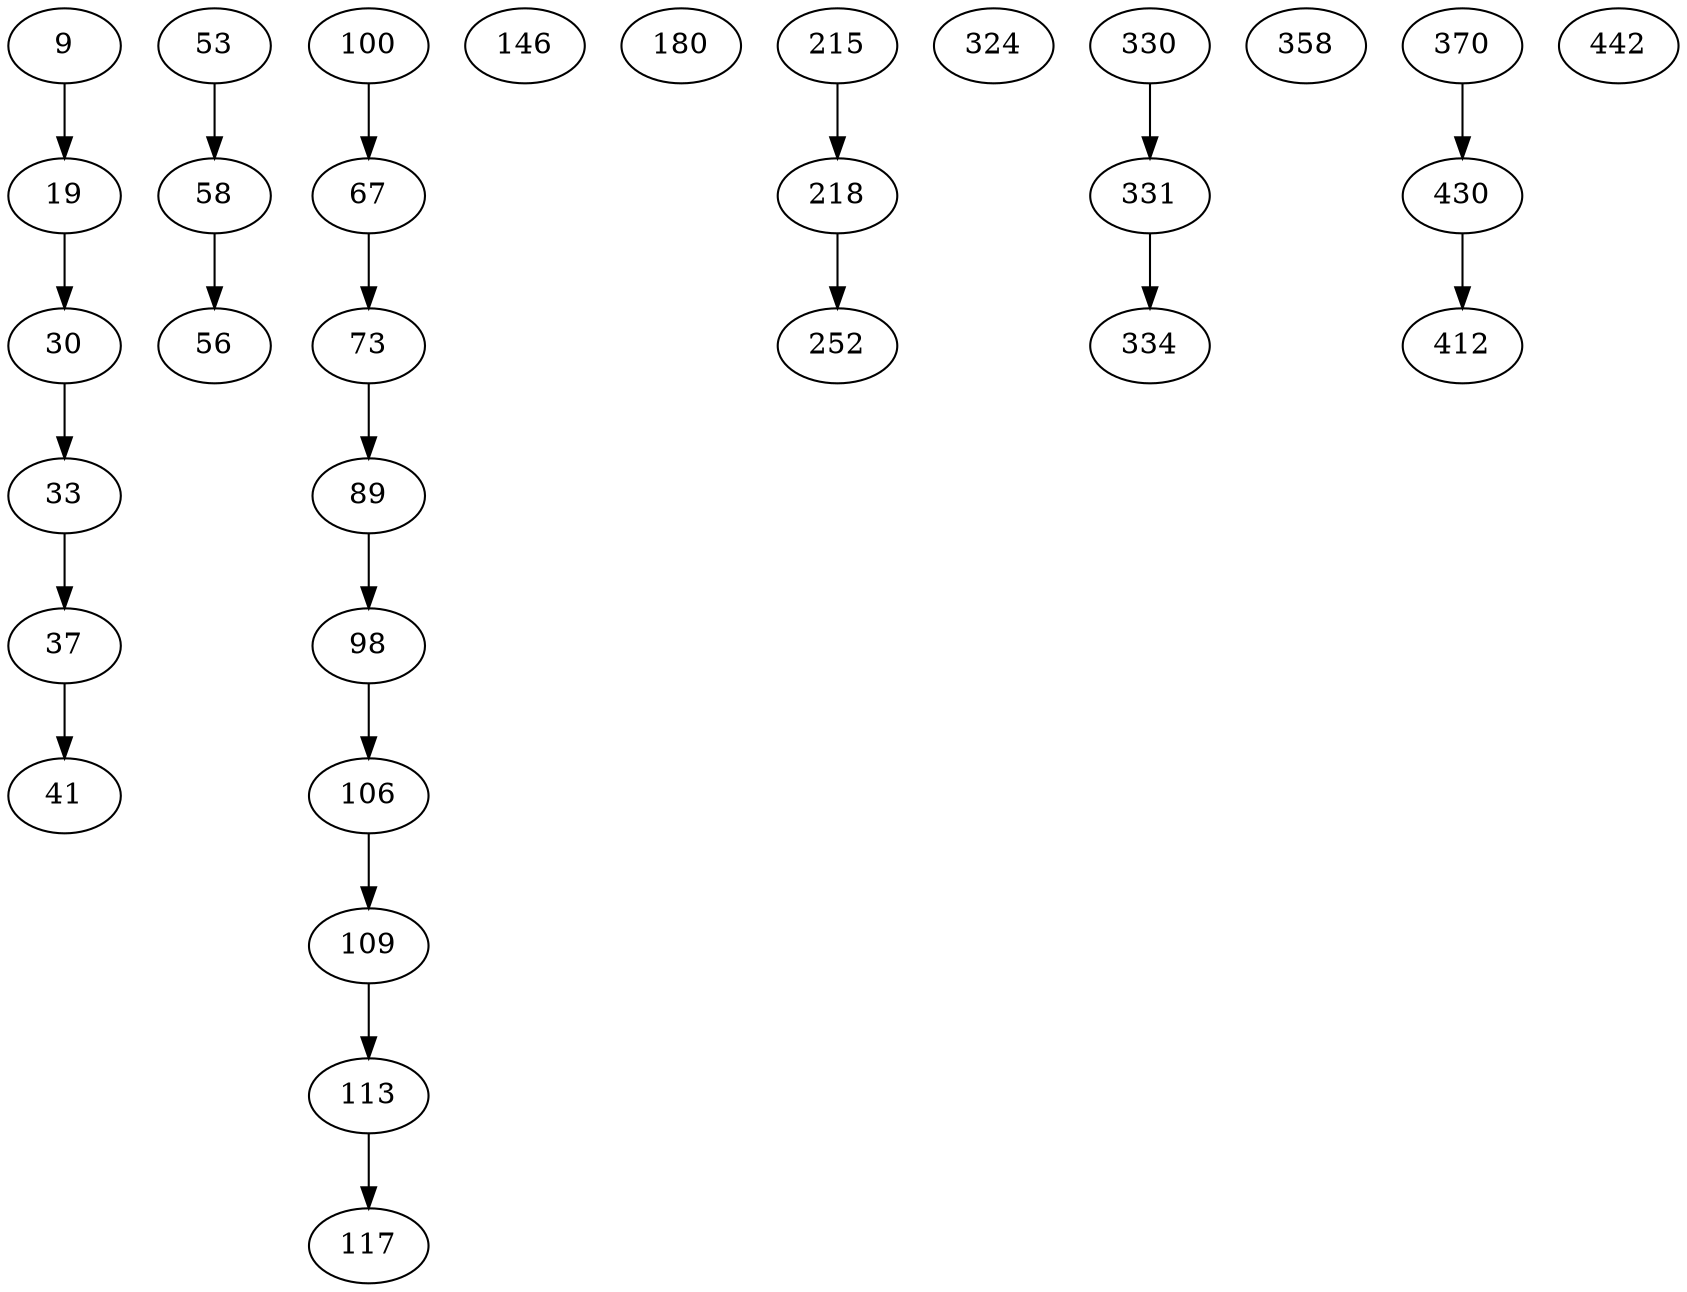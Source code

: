 strict digraph  {
9 [contraction="{10: {}}"];
19;
30;
33;
37;
41 [contraction="{43: {'contraction': {49: {}}}}"];
53;
58 [contraction="{64: {}}"];
56;
100 [contraction="{68: {}}"];
67;
73;
89;
98;
106;
109;
113;
117 [contraction="{119: {'contraction': {125: {}}}}"];
146 [contraction="{145: {'contraction': {159: {'contraction': {158: {}}}}}}"];
180 [contraction="{193: {'contraction': {179: {'contraction': {192: {'contraction': {170: {'contraction': {169: {}}}}}}}}}}"];
215 [contraction="{239: {}}"];
218;
252 [contraction="{251: {}}"];
324 [contraction="{310: {'contraction': {312: {'contraction': {313: {'contraction': {320: {'contraction': {321: {'contraction': {322: {'contraction': {323: {'contraction': {271: {'contraction': {272: {'contraction': {273: {'contraction': {289: {'contraction': {305: {'contraction': {308: {'contraction': {309: {'contraction': {311: {'contraction': {327: {'contraction': {328: {'contraction': {268: {'contraction': {269: {'contraction': {270: {'contraction': {284: {'contraction': {285: {'contraction': {286: {'contraction': {287: {'contraction': {288: {'contraction': {296: {'contraction': {301: {'contraction': {302: {'contraction': {303: {'contraction': {304: {'contraction': {306: {'contraction': {307: {'contraction': {325: {'contraction': {326: {'contraction': {266: {'contraction': {267: {'contraction': {279: {'contraction': {280: {'contraction': {281: {'contraction': {282: {'contraction': {283: {'contraction': {292: {'contraction': {293: {'contraction': {294: {'contraction': {295: {'contraction': {299: {'contraction': {300: {'contraction': {314: {'contraction': {275: {'contraction': {277: {'contraction': {278: {'contraction': {290: {'contraction': {291: {'contraction': {297: {'contraction': {298: {'contraction': {276: {}}}}}}}}}}}}}}}}}}}}}}}}}}}}}}}}}}}}}}}}}}}}}}}}}}}}}}}}}}}}}}}}}}}}}}}}}}}}}}}}}}}}}}}}}}}}}}}}}}}}}}}}}}}}}}}}"];
330 [contraction="{341: {'contraction': {356: {}}}}"];
331;
334 [contraction="{354: {'contraction': {355: {'contraction': {357: {'contraction': {353: {'contraction': {345: {}}}}}}}}}}"];
358;
370 [contraction="{405: {}}"];
430;
412 [contraction="{384: {}}"];
442;
9 -> 19  [action=""];
19 -> 30  [action=""];
30 -> 33  [action=""];
33 -> 37  [action=""];
37 -> 41  [action=""];
53 -> 58  [action=""];
58 -> 56  [action=""];
100 -> 67  [action=""];
67 -> 73  [action=""];
73 -> 89  [action=""];
89 -> 98  [action=""];
98 -> 106  [action=""];
106 -> 109  [action=""];
109 -> 113  [action=""];
113 -> 117  [action=""];
215 -> 218  [action=""];
218 -> 252  [action=""];
330 -> 331  [action=""];
331 -> 334  [action=""];
370 -> 430  [action=""];
430 -> 412  [action=""];
}
